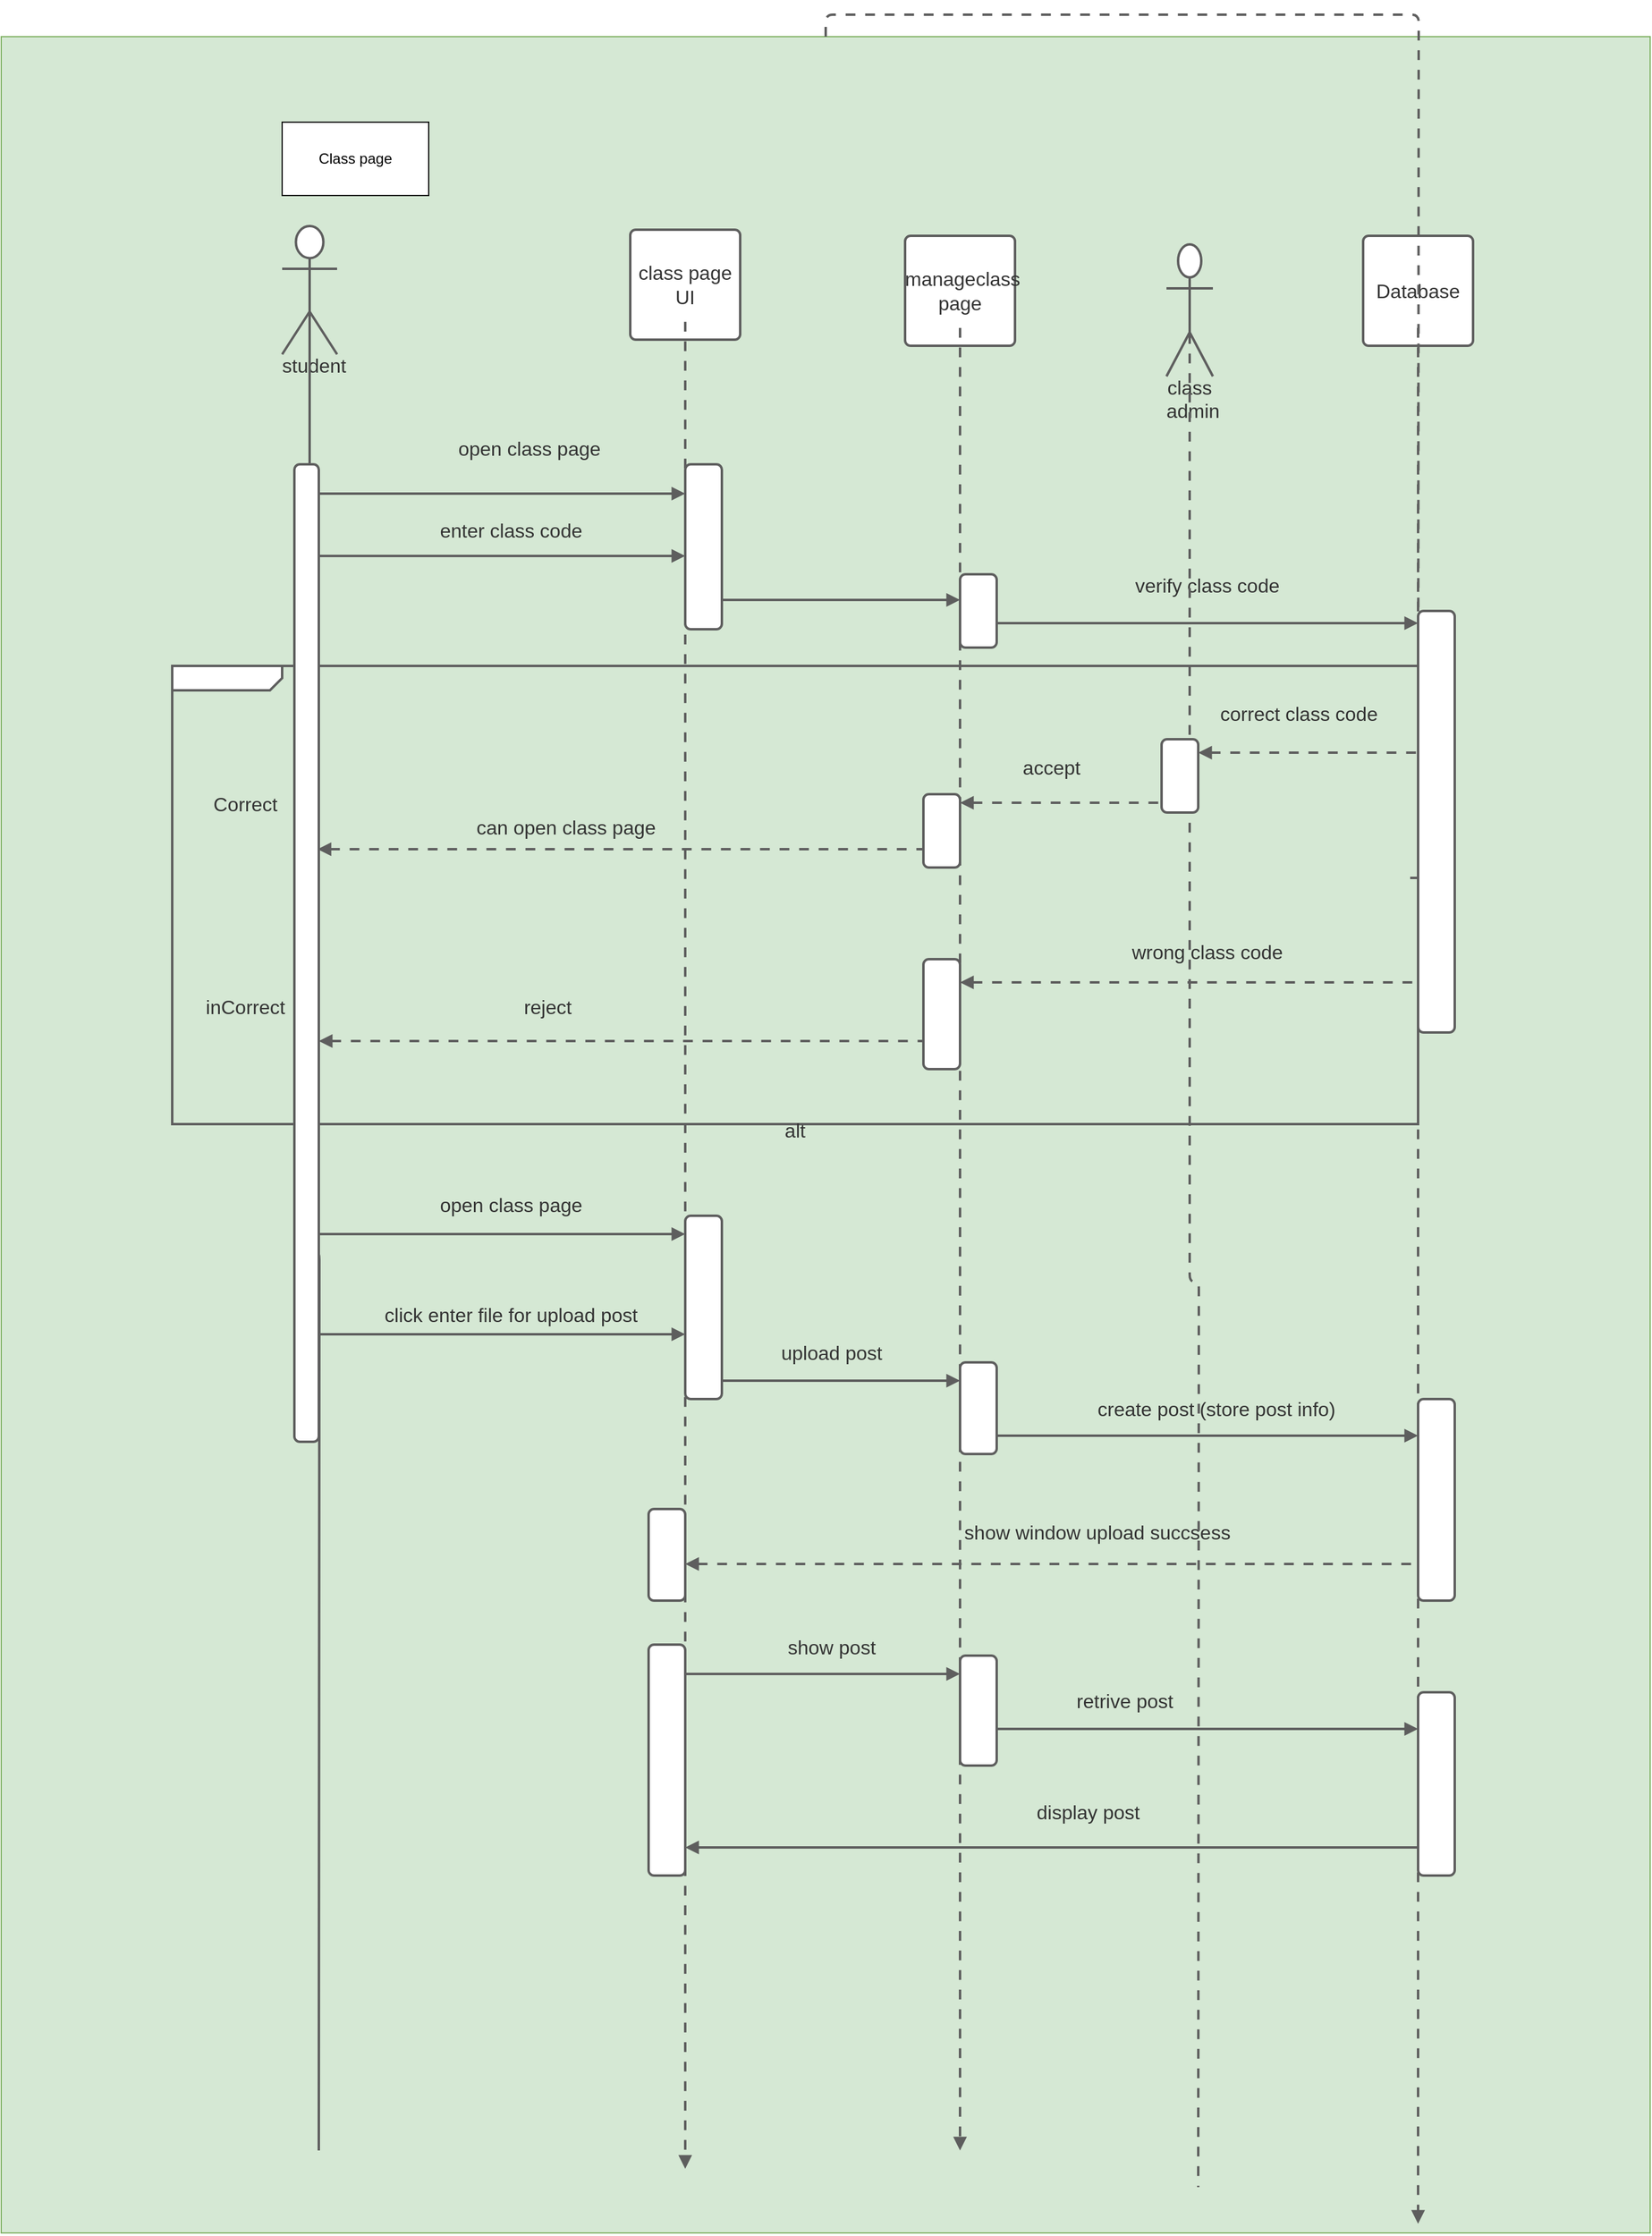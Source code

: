 <mxfile version="14.4.3" type="github">
  <diagram id="NYLi7z8St0ZiXPlUJJ_H" name="Page-1">
    <mxGraphModel dx="1768" dy="1390" grid="1" gridSize="10" guides="1" tooltips="1" connect="1" arrows="1" fold="1" page="1" pageScale="1" pageWidth="827" pageHeight="1169" math="0" shadow="0">
      <root>
        <mxCell id="0" />
        <mxCell id="1" parent="0" />
        <mxCell id="sm9gmHpUWljV3jtlcLCK-64" value="" style="rounded=0;whiteSpace=wrap;html=1;fillColor=#d5e8d4;strokeColor=#82b366;" parent="1" vertex="1">
          <mxGeometry x="910" y="50" width="1350" height="1797.5" as="geometry" />
        </mxCell>
        <UserObject label="student" lucidchartObjectId=".74~vac.ESNs" id="sm9gmHpUWljV3jtlcLCK-1">
          <mxCell style="html=1;overflow=block;blockSpacing=1;whiteSpace=wrap;shape=umlActor;labelPosition=center;verticalLabelPosition=bottom;verticalAlign=top;whiteSpace=nowrap;whiteSpace=wrap;fontSize=16;fontColor=#333333;spacing=0;strokeColor=#5e5e5e;strokeOpacity=100;rounded=1;absoluteArcSize=1;arcSize=9;strokeWidth=2;" parent="1" vertex="1">
            <mxGeometry x="1140" y="205" width="45" height="105" as="geometry" />
          </mxCell>
        </UserObject>
        <UserObject label="" lucidchartObjectId=".74~th0EqRQP" id="sm9gmHpUWljV3jtlcLCK-2">
          <mxCell style="html=1;jettySize=18;whiteSpace=wrap;fontSize=11;strokeColor=#5E5E5E;strokeWidth=2;rounded=1;arcSize=12;edgeStyle=orthogonalEdgeStyle;startArrow=none;;endArrow=none;;exitX=0.5;exitY=0.526;exitPerimeter=0;" parent="1" source="sm9gmHpUWljV3jtlcLCK-1" edge="1">
            <mxGeometry width="100" height="100" relative="1" as="geometry">
              <Array as="points" />
              <mxPoint x="1170" y="1780" as="targetPoint" />
            </mxGeometry>
          </mxCell>
        </UserObject>
        <UserObject label="class page UI" lucidchartObjectId=".74~QhxrPQ.O" id="sm9gmHpUWljV3jtlcLCK-3">
          <mxCell style="html=1;overflow=block;blockSpacing=1;whiteSpace=wrap;whiteSpace=wrap;fontSize=16;fontColor=#333333;spacing=0;strokeColor=#5e5e5e;strokeOpacity=100;rounded=1;absoluteArcSize=1;arcSize=9;strokeWidth=2;" parent="1" vertex="1">
            <mxGeometry x="1425" y="208" width="90" height="90" as="geometry" />
          </mxCell>
        </UserObject>
        <UserObject label="" lucidchartObjectId=".74~EvX1zp1C" id="sm9gmHpUWljV3jtlcLCK-4">
          <mxCell style="html=1;jettySize=18;whiteSpace=wrap;fontSize=11;strokeColor=#5E5E5E;dashed=1;fixDash=1;dashPattern=8 8;strokeWidth=2;rounded=1;arcSize=12;edgeStyle=orthogonalEdgeStyle;startArrow=none;;endArrow=block;endFill=1;;exitX=0.5;exitY=0.838;exitPerimeter=0;" parent="1" source="sm9gmHpUWljV3jtlcLCK-3" edge="1">
            <mxGeometry width="100" height="100" relative="1" as="geometry">
              <Array as="points" />
              <mxPoint x="1470" y="1795" as="targetPoint" />
            </mxGeometry>
          </mxCell>
        </UserObject>
        <UserObject label="" lucidchartObjectId=".74~yBeQC8kC" id="sm9gmHpUWljV3jtlcLCK-5">
          <mxCell style="html=1;jettySize=18;whiteSpace=wrap;fontSize=11;strokeColor=#5E5E5E;strokeWidth=2;rounded=1;arcSize=12;edgeStyle=orthogonalEdgeStyle;startArrow=none;;endArrow=block;endFill=1;;" parent="1" edge="1">
            <mxGeometry width="100" height="100" relative="1" as="geometry">
              <Array as="points" />
              <mxPoint x="1470" y="511" as="sourcePoint" />
              <mxPoint x="1695" y="511" as="targetPoint" />
            </mxGeometry>
          </mxCell>
        </UserObject>
        <UserObject label="enter class code" lucidchartObjectId=".74~p1TFMKdx" id="sm9gmHpUWljV3jtlcLCK-6">
          <mxCell style="html=1;overflow=block;blockSpacing=1;whiteSpace=wrap;;whiteSpace=wrap;fontSize=16;fontColor=#333333;spacing=4;strokeOpacity=0;fillOpacity=0;rounded=1;absoluteArcSize=1;arcSize=9;fillColor=#ffffff;strokeWidth=2;" parent="1" vertex="1">
            <mxGeometry x="1230" y="430" width="195" height="48" as="geometry" />
          </mxCell>
        </UserObject>
        <UserObject label="Database" lucidchartObjectId=".74~L..uaYCH" id="sm9gmHpUWljV3jtlcLCK-7">
          <mxCell style="html=1;overflow=block;blockSpacing=1;whiteSpace=wrap;whiteSpace=wrap;fontSize=16;fontColor=#333333;spacing=0;strokeColor=#5e5e5e;strokeOpacity=100;rounded=1;absoluteArcSize=1;arcSize=9;strokeWidth=2;" parent="1" vertex="1">
            <mxGeometry x="2025" y="213" width="90" height="90" as="geometry" />
          </mxCell>
        </UserObject>
        <UserObject label="" lucidchartObjectId=".74~7pWydCB5" id="sm9gmHpUWljV3jtlcLCK-8">
          <mxCell style="html=1;jettySize=18;whiteSpace=wrap;fontSize=11;strokeColor=#5E5E5E;dashed=1;fixDash=1;dashPattern=8 8;strokeWidth=2;rounded=1;arcSize=12;edgeStyle=orthogonalEdgeStyle;startArrow=none;;endArrow=block;endFill=1;;exitX=0.5;exitY=0.838;exitPerimeter=0;" parent="1" source="sm9gmHpUWljV3jtlcLCK-7" edge="1">
            <mxGeometry width="100" height="100" relative="1" as="geometry">
              <Array as="points" />
              <mxPoint x="2070" y="1840" as="targetPoint" />
            </mxGeometry>
          </mxCell>
        </UserObject>
        <UserObject label="" lucidchartObjectId=".74~OW_uFlLB" id="sm9gmHpUWljV3jtlcLCK-9">
          <mxCell style="html=1;jettySize=18;whiteSpace=wrap;fontSize=11;strokeColor=#5E5E5E;strokeWidth=2;rounded=1;arcSize=12;edgeStyle=orthogonalEdgeStyle;startArrow=none;;endArrow=block;endFill=1;;" parent="1" edge="1">
            <mxGeometry width="100" height="100" relative="1" as="geometry">
              <Array as="points" />
              <mxPoint x="1695" y="530" as="sourcePoint" />
              <mxPoint x="2070" y="530" as="targetPoint" />
            </mxGeometry>
          </mxCell>
        </UserObject>
        <UserObject label="verify class code" lucidchartObjectId=".74~6t4b5pFK" id="sm9gmHpUWljV3jtlcLCK-10">
          <mxCell style="html=1;overflow=block;blockSpacing=1;whiteSpace=wrap;;whiteSpace=wrap;fontSize=16;fontColor=#333333;spacing=4;strokeOpacity=0;fillOpacity=0;rounded=1;absoluteArcSize=1;arcSize=9;fillColor=#ffffff;strokeWidth=2;" parent="1" vertex="1">
            <mxGeometry x="1800" y="475" width="195" height="48" as="geometry" />
          </mxCell>
        </UserObject>
        <UserObject label="manageclass page" lucidchartObjectId=".74~UDlKc5DT" id="sm9gmHpUWljV3jtlcLCK-11">
          <mxCell style="html=1;overflow=block;blockSpacing=1;whiteSpace=wrap;whiteSpace=wrap;fontSize=16;fontColor=#333333;spacing=0;strokeColor=#5e5e5e;strokeOpacity=100;rounded=1;absoluteArcSize=1;arcSize=9;strokeWidth=2;" parent="1" vertex="1">
            <mxGeometry x="1650" y="213" width="90" height="90" as="geometry" />
          </mxCell>
        </UserObject>
        <UserObject label="" lucidchartObjectId=".74~Y4AQLNEE" id="sm9gmHpUWljV3jtlcLCK-12">
          <mxCell style="html=1;jettySize=18;whiteSpace=wrap;fontSize=11;strokeColor=#5E5E5E;dashed=1;fixDash=1;dashPattern=8 8;strokeWidth=2;rounded=1;arcSize=12;edgeStyle=orthogonalEdgeStyle;startArrow=none;;endArrow=block;endFill=1;;exitX=0.5;exitY=0.838;exitPerimeter=0;" parent="1" source="sm9gmHpUWljV3jtlcLCK-11" edge="1">
            <mxGeometry width="100" height="100" relative="1" as="geometry">
              <Array as="points" />
              <mxPoint x="1695" y="1780" as="targetPoint" />
            </mxGeometry>
          </mxCell>
        </UserObject>
        <UserObject label="" lucidchartObjectId=".74~3E8~0D8M" id="sm9gmHpUWljV3jtlcLCK-13">
          <mxCell style="html=1;jettySize=18;whiteSpace=wrap;fontSize=11;strokeColor=#5E5E5E;strokeWidth=2;rounded=1;arcSize=12;edgeStyle=orthogonalEdgeStyle;startArrow=none;;endArrow=block;endFill=1;;" parent="1" edge="1">
            <mxGeometry width="100" height="100" relative="1" as="geometry">
              <Array as="points" />
              <mxPoint x="1170" y="424" as="sourcePoint" />
              <mxPoint x="1470" y="424" as="targetPoint" />
            </mxGeometry>
          </mxCell>
        </UserObject>
        <UserObject label="open class page" lucidchartObjectId=".74~sSfD5huN" id="sm9gmHpUWljV3jtlcLCK-14">
          <mxCell style="html=1;overflow=block;blockSpacing=1;whiteSpace=wrap;;whiteSpace=wrap;fontSize=16;fontColor=#333333;spacing=4;strokeOpacity=0;fillOpacity=0;rounded=1;absoluteArcSize=1;arcSize=9;fillColor=#ffffff;strokeWidth=2;" parent="1" vertex="1">
            <mxGeometry x="1245" y="363" width="195" height="48" as="geometry" />
          </mxCell>
        </UserObject>
        <UserObject label="" lucidchartObjectId=".74~~VkjrfQe" id="sm9gmHpUWljV3jtlcLCK-15">
          <mxCell style="html=1;jettySize=18;whiteSpace=wrap;fontSize=11;strokeColor=#5E5E5E;dashed=1;fixDash=1;dashPattern=8 8;strokeWidth=2;rounded=1;arcSize=12;edgeStyle=orthogonalEdgeStyle;startArrow=block;startFill=1;;endArrow=none;;" parent="1" edge="1">
            <mxGeometry width="100" height="100" relative="1" as="geometry">
              <Array as="points" />
              <mxPoint x="1890" y="636" as="sourcePoint" />
              <mxPoint x="2070" y="636" as="targetPoint" />
            </mxGeometry>
          </mxCell>
        </UserObject>
        <UserObject label="correct class code" lucidchartObjectId=".74~VvVZlMZU" id="sm9gmHpUWljV3jtlcLCK-16">
          <mxCell style="html=1;overflow=block;blockSpacing=1;whiteSpace=wrap;;whiteSpace=wrap;fontSize=16;fontColor=#333333;spacing=4;strokeOpacity=0;fillOpacity=0;rounded=1;absoluteArcSize=1;arcSize=9;fillColor=#ffffff;strokeWidth=2;" parent="1" vertex="1">
            <mxGeometry x="1875" y="580" width="195" height="48" as="geometry" />
          </mxCell>
        </UserObject>
        <UserObject label="" lucidchartObjectId=".74~rsV8pi.f" id="sm9gmHpUWljV3jtlcLCK-17">
          <mxCell style="html=1;jettySize=18;whiteSpace=wrap;fontSize=11;strokeColor=#5E5E5E;dashed=1;fixDash=1;dashPattern=8 8;strokeWidth=2;rounded=1;arcSize=12;edgeStyle=orthogonalEdgeStyle;startArrow=block;startFill=1;;endArrow=none;;" parent="1" edge="1">
            <mxGeometry width="100" height="100" relative="1" as="geometry">
              <Array as="points" />
              <mxPoint x="1169" y="715" as="sourcePoint" />
              <mxPoint x="1695" y="715" as="targetPoint" />
            </mxGeometry>
          </mxCell>
        </UserObject>
        <UserObject label="can open class page" lucidchartObjectId=".74~ObfgpWDN" id="sm9gmHpUWljV3jtlcLCK-18">
          <mxCell style="html=1;overflow=block;blockSpacing=1;whiteSpace=wrap;;whiteSpace=wrap;fontSize=16;fontColor=#333333;spacing=4;strokeOpacity=0;fillOpacity=0;rounded=1;absoluteArcSize=1;arcSize=9;fillColor=#ffffff;strokeWidth=2;" parent="1" vertex="1">
            <mxGeometry x="1275" y="673" width="195" height="48" as="geometry" />
          </mxCell>
        </UserObject>
        <UserObject label="" lucidchartObjectId=".74~xbtkb7Dn" id="sm9gmHpUWljV3jtlcLCK-19">
          <mxCell style="html=1;jettySize=18;whiteSpace=wrap;fontSize=11;strokeColor=#5E5E5E;dashed=1;fixDash=1;dashPattern=8 8;strokeWidth=2;rounded=1;arcSize=12;edgeStyle=orthogonalEdgeStyle;startArrow=block;startFill=1;;endArrow=none;;" parent="1" edge="1">
            <mxGeometry width="100" height="100" relative="1" as="geometry">
              <Array as="points" />
              <mxPoint x="1695" y="824" as="sourcePoint" />
              <mxPoint x="2070" y="824" as="targetPoint" />
            </mxGeometry>
          </mxCell>
        </UserObject>
        <UserObject label="wrong class code" lucidchartObjectId=".74~_D6dR3IE" id="sm9gmHpUWljV3jtlcLCK-20">
          <mxCell style="html=1;overflow=block;blockSpacing=1;whiteSpace=wrap;;whiteSpace=wrap;fontSize=16;fontColor=#333333;spacing=4;strokeOpacity=0;fillOpacity=0;rounded=1;absoluteArcSize=1;arcSize=9;fillColor=#ffffff;strokeWidth=2;" parent="1" vertex="1">
            <mxGeometry x="1800" y="775" width="195" height="48" as="geometry" />
          </mxCell>
        </UserObject>
        <UserObject label="" lucidchartObjectId=".74~zE.izZJj" id="sm9gmHpUWljV3jtlcLCK-21">
          <mxCell style="html=1;jettySize=18;whiteSpace=wrap;fontSize=11;strokeColor=#5E5E5E;dashed=1;fixDash=1;dashPattern=8 8;strokeWidth=2;rounded=1;arcSize=12;edgeStyle=orthogonalEdgeStyle;startArrow=block;startFill=1;;endArrow=none;;" parent="1" edge="1">
            <mxGeometry width="100" height="100" relative="1" as="geometry">
              <Array as="points" />
              <mxPoint x="1170" y="872" as="sourcePoint" />
              <mxPoint x="1695" y="872" as="targetPoint" />
            </mxGeometry>
          </mxCell>
        </UserObject>
        <UserObject label="reject " lucidchartObjectId=".74~xJkNI7g_" id="sm9gmHpUWljV3jtlcLCK-22">
          <mxCell style="html=1;overflow=block;blockSpacing=1;whiteSpace=wrap;;whiteSpace=wrap;fontSize=16;fontColor=#333333;spacing=4;strokeOpacity=0;fillOpacity=0;rounded=1;absoluteArcSize=1;arcSize=9;fillColor=#ffffff;strokeWidth=2;" parent="1" vertex="1">
            <mxGeometry x="1260" y="820" width="195" height="48" as="geometry" />
          </mxCell>
        </UserObject>
        <UserObject label="" lucidchartObjectId=".74~zTKq35je" id="sm9gmHpUWljV3jtlcLCK-23">
          <mxCell style="html=1;overflow=block;blockSpacing=1;whiteSpace=wrap;shape=mxgraph.sysml.package2;xSize=90;overflow=fill;whiteSpace=wrap;fontSize=11;spacing=0;strokeColor=#5e5e5e;strokeOpacity=100;rounded=1;absoluteArcSize=1;arcSize=9;strokeWidth=2;" parent="1" vertex="1">
            <mxGeometry x="1050" y="565" width="1020" height="375" as="geometry" />
          </mxCell>
        </UserObject>
        <mxCell id="sm9gmHpUWljV3jtlcLCK-24" value="alt " style="strokeColor=none;fillColor=none;whiteSpace=wrap;fontSize=16;fontColor=#333333;" parent="sm9gmHpUWljV3jtlcLCK-23" vertex="1">
          <mxGeometry y="375" width="1020" height="10" as="geometry" />
        </mxCell>
        <UserObject label="" lucidchartObjectId=".74~08cyhx1B" id="sm9gmHpUWljV3jtlcLCK-25">
          <mxCell style="html=1;jettySize=18;whiteSpace=wrap;fontSize=11;strokeColor=#5E5E5E;dashed=1;fixDash=1;dashPattern=8 8;strokeWidth=2;rounded=1;arcSize=12;edgeStyle=orthogonalEdgeStyle;startArrow=none;;endArrow=ERone;endSize=10;;" parent="1" source="sm9gmHpUWljV3jtlcLCK-64" edge="1">
            <mxGeometry width="100" height="100" relative="1" as="geometry">
              <Array as="points" />
              <mxPoint x="1050" y="745" as="sourcePoint" />
              <mxPoint x="2070" y="745" as="targetPoint" />
            </mxGeometry>
          </mxCell>
        </UserObject>
        <UserObject label="Correct" lucidchartObjectId=".74~LpWCvS8d" id="sm9gmHpUWljV3jtlcLCK-26">
          <mxCell style="html=1;overflow=block;blockSpacing=1;whiteSpace=wrap;;whiteSpace=wrap;fontSize=16;fontColor=#333333;spacing=4;strokeOpacity=0;fillOpacity=0;rounded=1;absoluteArcSize=1;arcSize=9;fillColor=#ffffff;strokeWidth=2;" parent="1" vertex="1">
            <mxGeometry x="1020" y="655" width="180" height="45" as="geometry" />
          </mxCell>
        </UserObject>
        <UserObject label="inCorrect" lucidchartObjectId=".74~NLxJEd_A" id="sm9gmHpUWljV3jtlcLCK-27">
          <mxCell style="html=1;overflow=block;blockSpacing=1;whiteSpace=wrap;;whiteSpace=wrap;fontSize=16;fontColor=#333333;spacing=4;strokeOpacity=0;fillOpacity=0;rounded=1;absoluteArcSize=1;arcSize=9;fillColor=#ffffff;strokeWidth=2;" parent="1" vertex="1">
            <mxGeometry x="1020" y="821" width="180" height="45" as="geometry" />
          </mxCell>
        </UserObject>
        <UserObject label="" lucidchartObjectId="N.4~n039Huw-" id="sm9gmHpUWljV3jtlcLCK-28">
          <mxCell style="html=1;jettySize=18;whiteSpace=wrap;fontSize=11;strokeColor=#5E5E5E;strokeWidth=2;rounded=1;arcSize=12;edgeStyle=orthogonalEdgeStyle;startArrow=none;;endArrow=block;endFill=1;;" parent="1" edge="1">
            <mxGeometry width="100" height="100" relative="1" as="geometry">
              <Array as="points" />
              <mxPoint x="1170" y="1030" as="sourcePoint" />
              <mxPoint x="1470" y="1030" as="targetPoint" />
            </mxGeometry>
          </mxCell>
        </UserObject>
        <UserObject label="open class page" lucidchartObjectId="V.4~JgI.nWXm" id="sm9gmHpUWljV3jtlcLCK-29">
          <mxCell style="html=1;overflow=block;blockSpacing=1;whiteSpace=wrap;;whiteSpace=wrap;fontSize=16;fontColor=#333333;spacing=4;strokeOpacity=0;fillOpacity=0;rounded=1;absoluteArcSize=1;arcSize=9;fillColor=#ffffff;strokeWidth=2;" parent="1" vertex="1">
            <mxGeometry x="1230" y="982" width="195" height="48" as="geometry" />
          </mxCell>
        </UserObject>
        <UserObject label="" lucidchartObjectId="c~4~Gtxnce_p" id="sm9gmHpUWljV3jtlcLCK-30">
          <mxCell style="html=1;jettySize=18;whiteSpace=wrap;fontSize=11;strokeColor=#5E5E5E;strokeWidth=2;rounded=1;arcSize=12;edgeStyle=orthogonalEdgeStyle;startArrow=none;;endArrow=block;endFill=1;;" parent="1" edge="1">
            <mxGeometry width="100" height="100" relative="1" as="geometry">
              <Array as="points" />
              <mxPoint x="1470" y="1150" as="sourcePoint" />
              <mxPoint x="1695" y="1150" as="targetPoint" />
            </mxGeometry>
          </mxCell>
        </UserObject>
        <UserObject label="upload post" lucidchartObjectId="n~4~o-2KRxrc" id="sm9gmHpUWljV3jtlcLCK-31">
          <mxCell style="html=1;overflow=block;blockSpacing=1;whiteSpace=wrap;;whiteSpace=wrap;fontSize=16;fontColor=#333333;spacing=4;strokeOpacity=0;fillOpacity=0;rounded=1;absoluteArcSize=1;arcSize=9;fillColor=#ffffff;strokeWidth=2;" parent="1" vertex="1">
            <mxGeometry x="1500" y="1104" width="180" height="45" as="geometry" />
          </mxCell>
        </UserObject>
        <UserObject label="" lucidchartObjectId="K~4~2B3-aNM3" id="sm9gmHpUWljV3jtlcLCK-32">
          <mxCell style="html=1;jettySize=18;whiteSpace=wrap;fontSize=11;strokeColor=#5E5E5E;strokeWidth=2;rounded=1;arcSize=12;edgeStyle=orthogonalEdgeStyle;startArrow=none;;endArrow=block;endFill=1;;" parent="1" edge="1">
            <mxGeometry width="100" height="100" relative="1" as="geometry">
              <Array as="points" />
              <mxPoint x="1695" y="1195" as="sourcePoint" />
              <mxPoint x="2070" y="1195" as="targetPoint" />
            </mxGeometry>
          </mxCell>
        </UserObject>
        <UserObject label="create post (store post info)" lucidchartObjectId="li8~yqchf31K" id="sm9gmHpUWljV3jtlcLCK-33">
          <mxCell style="html=1;overflow=block;blockSpacing=1;whiteSpace=wrap;;whiteSpace=wrap;fontSize=16;fontColor=#333333;spacing=4;strokeOpacity=0;fillOpacity=0;rounded=1;absoluteArcSize=1;arcSize=9;fillColor=#ffffff;strokeWidth=2;" parent="1" vertex="1">
            <mxGeometry x="1785" y="1149" width="240" height="48" as="geometry" />
          </mxCell>
        </UserObject>
        <UserObject label="" lucidchartObjectId="0i8~EcV7BocX" id="sm9gmHpUWljV3jtlcLCK-34">
          <mxCell style="html=1;jettySize=18;whiteSpace=wrap;fontSize=11;strokeColor=#5E5E5E;dashed=1;fixDash=1;dashPattern=8 8;strokeWidth=2;rounded=1;arcSize=12;edgeStyle=orthogonalEdgeStyle;startArrow=block;startFill=1;;endArrow=none;;" parent="1" edge="1">
            <mxGeometry width="100" height="100" relative="1" as="geometry">
              <Array as="points" />
              <mxPoint x="1470" y="1300" as="sourcePoint" />
              <mxPoint x="2070" y="1300" as="targetPoint" />
            </mxGeometry>
          </mxCell>
        </UserObject>
        <UserObject label="show window upload succsess" lucidchartObjectId="oj8~lB2UOdJb" id="sm9gmHpUWljV3jtlcLCK-35">
          <mxCell style="html=1;overflow=block;blockSpacing=1;whiteSpace=wrap;;whiteSpace=wrap;fontSize=16;fontColor=#333333;spacing=4;strokeOpacity=0;fillOpacity=0;rounded=1;absoluteArcSize=1;arcSize=9;fillColor=#ffffff;strokeWidth=2;" parent="1" vertex="1">
            <mxGeometry x="1680" y="1250" width="255" height="48" as="geometry" />
          </mxCell>
        </UserObject>
        <UserObject label="class admin" lucidchartObjectId="Kv8~3FuXbIqL" id="sm9gmHpUWljV3jtlcLCK-36">
          <mxCell style="html=1;overflow=block;blockSpacing=1;whiteSpace=wrap;shape=umlActor;labelPosition=center;verticalLabelPosition=bottom;verticalAlign=top;whiteSpace=nowrap;whiteSpace=wrap;fontSize=16;fontColor=#333333;spacing=0;strokeColor=#5e5e5e;strokeOpacity=100;rounded=1;absoluteArcSize=1;arcSize=9;strokeWidth=2;" parent="1" vertex="1">
            <mxGeometry x="1864" y="220" width="38" height="108" as="geometry" />
          </mxCell>
        </UserObject>
        <UserObject label="" lucidchartObjectId="7v8~Tkc9_D.z" id="sm9gmHpUWljV3jtlcLCK-37">
          <mxCell style="html=1;jettySize=18;whiteSpace=wrap;fontSize=11;strokeColor=#5E5E5E;dashed=1;fixDash=1;dashPattern=8 8;strokeWidth=2;rounded=1;arcSize=12;edgeStyle=orthogonalEdgeStyle;startArrow=none;;endArrow=none;;exitX=0.5;exitY=0.531;exitPerimeter=0;" parent="1" source="sm9gmHpUWljV3jtlcLCK-36" edge="1">
            <mxGeometry width="100" height="100" relative="1" as="geometry">
              <Array as="points" />
              <mxPoint x="1890" y="1810" as="targetPoint" />
            </mxGeometry>
          </mxCell>
        </UserObject>
        <UserObject label="" lucidchartObjectId="Fx8~ht9wrE-i" id="sm9gmHpUWljV3jtlcLCK-38">
          <mxCell style="html=1;jettySize=18;whiteSpace=wrap;fontSize=11;strokeColor=#5E5E5E;dashed=1;fixDash=1;dashPattern=8 8;strokeWidth=2;rounded=1;arcSize=12;edgeStyle=orthogonalEdgeStyle;startArrow=block;startFill=1;;endArrow=none;;" parent="1" edge="1">
            <mxGeometry width="100" height="100" relative="1" as="geometry">
              <Array as="points" />
              <mxPoint x="1695" y="677" as="sourcePoint" />
              <mxPoint x="1890" y="677" as="targetPoint" />
            </mxGeometry>
          </mxCell>
        </UserObject>
        <UserObject label="accept" lucidchartObjectId="Sy8~9O~ik_y-" id="sm9gmHpUWljV3jtlcLCK-39">
          <mxCell style="html=1;overflow=block;blockSpacing=1;whiteSpace=wrap;;whiteSpace=wrap;fontSize=16;fontColor=#333333;spacing=4;strokeOpacity=0;fillOpacity=0;rounded=1;absoluteArcSize=1;arcSize=9;fillColor=#ffffff;strokeWidth=2;" parent="1" vertex="1">
            <mxGeometry x="1680" y="625" width="180" height="45" as="geometry" />
          </mxCell>
        </UserObject>
        <UserObject label="" lucidchartObjectId="gA8~lucetogo" id="sm9gmHpUWljV3jtlcLCK-40">
          <mxCell style="html=1;jettySize=18;whiteSpace=wrap;fontSize=11;strokeColor=#5E5E5E;strokeWidth=2;rounded=1;arcSize=12;edgeStyle=orthogonalEdgeStyle;startArrow=none;;endArrow=block;endFill=1;;" parent="1" edge="1">
            <mxGeometry width="100" height="100" relative="1" as="geometry">
              <Array as="points" />
              <mxPoint x="1170" y="1112" as="sourcePoint" />
              <mxPoint x="1470" y="1112" as="targetPoint" />
            </mxGeometry>
          </mxCell>
        </UserObject>
        <UserObject label="click enter file for upload post" lucidchartObjectId="rA8~I1JdIvxf" id="sm9gmHpUWljV3jtlcLCK-41">
          <mxCell style="html=1;overflow=block;blockSpacing=1;whiteSpace=wrap;;whiteSpace=wrap;fontSize=16;fontColor=#333333;spacing=4;strokeOpacity=0;fillOpacity=0;rounded=1;absoluteArcSize=1;arcSize=9;fillColor=#ffffff;strokeWidth=2;" parent="1" vertex="1">
            <mxGeometry x="1215" y="1072" width="225" height="48" as="geometry" />
          </mxCell>
        </UserObject>
        <UserObject label="" lucidchartObjectId="9C8~SBThiytK" id="sm9gmHpUWljV3jtlcLCK-42">
          <mxCell style="html=1;jettySize=18;whiteSpace=wrap;fontSize=11;strokeColor=#5E5E5E;strokeWidth=2;rounded=1;arcSize=12;edgeStyle=orthogonalEdgeStyle;startArrow=none;;endArrow=block;endFill=1;;" parent="1" edge="1">
            <mxGeometry width="100" height="100" relative="1" as="geometry">
              <Array as="points" />
              <mxPoint x="1170" y="475" as="sourcePoint" />
              <mxPoint x="1470" y="475" as="targetPoint" />
            </mxGeometry>
          </mxCell>
        </UserObject>
        <UserObject label="" lucidchartObjectId="WG8~w7~1Ud03" id="sm9gmHpUWljV3jtlcLCK-43">
          <mxCell style="html=1;jettySize=18;whiteSpace=wrap;fontSize=11;strokeColor=#5E5E5E;strokeWidth=2;rounded=1;arcSize=12;edgeStyle=orthogonalEdgeStyle;startArrow=none;;endArrow=block;endFill=1;;" parent="1" edge="1">
            <mxGeometry width="100" height="100" relative="1" as="geometry">
              <Array as="points" />
              <mxPoint x="1470" y="1390" as="sourcePoint" />
              <mxPoint x="1695" y="1390" as="targetPoint" />
            </mxGeometry>
          </mxCell>
        </UserObject>
        <UserObject label="show post" lucidchartObjectId="iH8~Lu70Zi1f" id="sm9gmHpUWljV3jtlcLCK-44">
          <mxCell style="html=1;overflow=block;blockSpacing=1;whiteSpace=wrap;;whiteSpace=wrap;fontSize=16;fontColor=#333333;spacing=4;strokeOpacity=0;fillOpacity=0;rounded=1;absoluteArcSize=1;arcSize=9;fillColor=#ffffff;strokeWidth=2;" parent="1" vertex="1">
            <mxGeometry x="1500" y="1345" width="180" height="45" as="geometry" />
          </mxCell>
        </UserObject>
        <UserObject label="" lucidchartObjectId="BH8~o3bC4CrP" id="sm9gmHpUWljV3jtlcLCK-45">
          <mxCell style="html=1;jettySize=18;whiteSpace=wrap;fontSize=11;strokeColor=#5E5E5E;strokeWidth=2;rounded=1;arcSize=12;edgeStyle=orthogonalEdgeStyle;startArrow=none;;endArrow=block;endFill=1;;" parent="1" edge="1">
            <mxGeometry width="100" height="100" relative="1" as="geometry">
              <Array as="points" />
              <mxPoint x="1695" y="1435" as="sourcePoint" />
              <mxPoint x="2070" y="1435" as="targetPoint" />
            </mxGeometry>
          </mxCell>
        </UserObject>
        <UserObject label="retrive post" lucidchartObjectId="KH8~2aPluyDs" id="sm9gmHpUWljV3jtlcLCK-46">
          <mxCell style="html=1;overflow=block;blockSpacing=1;whiteSpace=wrap;;whiteSpace=wrap;fontSize=16;fontColor=#333333;spacing=4;strokeOpacity=0;fillOpacity=0;rounded=1;absoluteArcSize=1;arcSize=9;fillColor=#ffffff;strokeWidth=2;" parent="1" vertex="1">
            <mxGeometry x="1740" y="1389" width="180" height="45" as="geometry" />
          </mxCell>
        </UserObject>
        <UserObject label="" lucidchartObjectId="6H8~-VJZpOIi" id="sm9gmHpUWljV3jtlcLCK-47">
          <mxCell style="html=1;jettySize=18;whiteSpace=wrap;fontSize=11;strokeColor=#5E5E5E;strokeWidth=2;rounded=1;arcSize=12;edgeStyle=orthogonalEdgeStyle;startArrow=block;startFill=1;;endArrow=none;;" parent="1" edge="1">
            <mxGeometry width="100" height="100" relative="1" as="geometry">
              <Array as="points" />
              <mxPoint x="1470" y="1532" as="sourcePoint" />
              <mxPoint x="2070" y="1532" as="targetPoint" />
            </mxGeometry>
          </mxCell>
        </UserObject>
        <UserObject label="display  post" lucidchartObjectId="iI8~_R8fSLNI" id="sm9gmHpUWljV3jtlcLCK-48">
          <mxCell style="html=1;overflow=block;blockSpacing=1;whiteSpace=wrap;;whiteSpace=wrap;fontSize=16;fontColor=#333333;spacing=4;strokeOpacity=0;fillOpacity=0;rounded=1;absoluteArcSize=1;arcSize=9;fillColor=#ffffff;strokeWidth=2;" parent="1" vertex="1">
            <mxGeometry x="1710" y="1480" width="180" height="45" as="geometry" />
          </mxCell>
        </UserObject>
        <UserObject label="" lucidchartObjectId="7I8~Zuz3MVnj" id="sm9gmHpUWljV3jtlcLCK-49">
          <mxCell style="html=1;overflow=block;blockSpacing=1;whiteSpace=wrap;;whiteSpace=wrap;fontSize=11;spacing=0;strokeColor=#5e5e5e;strokeOpacity=100;rounded=1;absoluteArcSize=1;arcSize=9;strokeWidth=2;" parent="1" vertex="1">
            <mxGeometry x="1470" y="400" width="30" height="135" as="geometry" />
          </mxCell>
        </UserObject>
        <UserObject label="" lucidchartObjectId="AJ8~2ZpW8s6C" id="sm9gmHpUWljV3jtlcLCK-50">
          <mxCell style="html=1;overflow=block;blockSpacing=1;whiteSpace=wrap;;whiteSpace=wrap;fontSize=11;spacing=0;strokeColor=#5e5e5e;strokeOpacity=100;rounded=1;absoluteArcSize=1;arcSize=9;strokeWidth=2;" parent="1" vertex="1">
            <mxGeometry x="1695" y="490" width="30" height="60" as="geometry" />
          </mxCell>
        </UserObject>
        <UserObject label="" lucidchartObjectId="YJ8~WhVkiuV." id="sm9gmHpUWljV3jtlcLCK-51">
          <mxCell style="html=1;overflow=block;blockSpacing=1;whiteSpace=wrap;;whiteSpace=wrap;fontSize=11;spacing=0;strokeColor=#5e5e5e;strokeOpacity=100;rounded=1;absoluteArcSize=1;arcSize=9;strokeWidth=2;" parent="1" vertex="1">
            <mxGeometry x="2070" y="520" width="30" height="345" as="geometry" />
          </mxCell>
        </UserObject>
        <UserObject label="" lucidchartObjectId="cK8~ffhJlHhh" id="sm9gmHpUWljV3jtlcLCK-52">
          <mxCell style="html=1;overflow=block;blockSpacing=1;whiteSpace=wrap;;whiteSpace=wrap;fontSize=11;spacing=0;strokeColor=#5e5e5e;strokeOpacity=100;rounded=1;absoluteArcSize=1;arcSize=9;strokeWidth=2;" parent="1" vertex="1">
            <mxGeometry x="1860" y="625" width="30" height="60" as="geometry" />
          </mxCell>
        </UserObject>
        <UserObject label="" lucidchartObjectId="kK8~PO-Bswyc" id="sm9gmHpUWljV3jtlcLCK-53">
          <mxCell style="html=1;overflow=block;blockSpacing=1;whiteSpace=wrap;;whiteSpace=wrap;fontSize=11;spacing=0;strokeColor=#5e5e5e;strokeOpacity=100;rounded=1;absoluteArcSize=1;arcSize=9;strokeWidth=2;" parent="1" vertex="1">
            <mxGeometry x="1665" y="670" width="30" height="60" as="geometry" />
          </mxCell>
        </UserObject>
        <UserObject label="" lucidchartObjectId="wK8~HPoNDJQ~" id="sm9gmHpUWljV3jtlcLCK-54">
          <mxCell style="html=1;overflow=block;blockSpacing=1;whiteSpace=wrap;;whiteSpace=wrap;fontSize=11;spacing=0;strokeColor=#5e5e5e;strokeOpacity=100;rounded=1;absoluteArcSize=1;arcSize=9;strokeWidth=2;" parent="1" vertex="1">
            <mxGeometry x="1665" y="805" width="30" height="90" as="geometry" />
          </mxCell>
        </UserObject>
        <UserObject label="" lucidchartObjectId="QK8~S~bnT_.4" id="sm9gmHpUWljV3jtlcLCK-55">
          <mxCell style="html=1;overflow=block;blockSpacing=1;whiteSpace=wrap;;whiteSpace=wrap;fontSize=11;spacing=0;strokeColor=#5e5e5e;strokeOpacity=100;rounded=1;absoluteArcSize=1;arcSize=9;strokeWidth=2;" parent="1" vertex="1">
            <mxGeometry x="1470" y="1015" width="30" height="150" as="geometry" />
          </mxCell>
        </UserObject>
        <UserObject label="" lucidchartObjectId="5K8~X9YfBLRo" id="sm9gmHpUWljV3jtlcLCK-56">
          <mxCell style="html=1;overflow=block;blockSpacing=1;whiteSpace=wrap;;whiteSpace=wrap;fontSize=11;spacing=0;strokeColor=#5e5e5e;strokeOpacity=100;rounded=1;absoluteArcSize=1;arcSize=9;strokeWidth=2;" parent="1" vertex="1">
            <mxGeometry x="1695" y="1135" width="30" height="75" as="geometry" />
          </mxCell>
        </UserObject>
        <UserObject label="" lucidchartObjectId="gL8~Rr3wmWb0" id="sm9gmHpUWljV3jtlcLCK-57">
          <mxCell style="html=1;overflow=block;blockSpacing=1;whiteSpace=wrap;;whiteSpace=wrap;fontSize=11;spacing=0;strokeColor=#5e5e5e;strokeOpacity=100;rounded=1;absoluteArcSize=1;arcSize=9;strokeWidth=2;" parent="1" vertex="1">
            <mxGeometry x="2070" y="1165" width="30" height="165" as="geometry" />
          </mxCell>
        </UserObject>
        <UserObject label="" lucidchartObjectId="qL8~FiK9Jp_Z" id="sm9gmHpUWljV3jtlcLCK-58">
          <mxCell style="html=1;overflow=block;blockSpacing=1;whiteSpace=wrap;;whiteSpace=wrap;fontSize=11;spacing=0;strokeColor=#5e5e5e;strokeOpacity=100;rounded=1;absoluteArcSize=1;arcSize=9;strokeWidth=2;" parent="1" vertex="1">
            <mxGeometry x="1440" y="1255" width="30" height="75" as="geometry" />
          </mxCell>
        </UserObject>
        <UserObject label="" lucidchartObjectId="qN8~4UdV03wC" id="sm9gmHpUWljV3jtlcLCK-59">
          <mxCell style="html=1;overflow=block;blockSpacing=1;whiteSpace=wrap;;whiteSpace=wrap;fontSize=11;spacing=0;strokeColor=#5e5e5e;strokeOpacity=100;rounded=1;absoluteArcSize=1;arcSize=9;strokeWidth=2;" parent="1" vertex="1">
            <mxGeometry x="1440" y="1366" width="30" height="189" as="geometry" />
          </mxCell>
        </UserObject>
        <UserObject label="" lucidchartObjectId="wN8~yyGFv.fN" id="sm9gmHpUWljV3jtlcLCK-60">
          <mxCell style="html=1;overflow=block;blockSpacing=1;whiteSpace=wrap;;whiteSpace=wrap;fontSize=11;spacing=0;strokeColor=#5e5e5e;strokeOpacity=100;rounded=1;absoluteArcSize=1;arcSize=9;strokeWidth=2;" parent="1" vertex="1">
            <mxGeometry x="1695" y="1375" width="30" height="90" as="geometry" />
          </mxCell>
        </UserObject>
        <UserObject label="" lucidchartObjectId="AN8~Ud3YAhZb" id="sm9gmHpUWljV3jtlcLCK-61">
          <mxCell style="html=1;overflow=block;blockSpacing=1;whiteSpace=wrap;;whiteSpace=wrap;fontSize=11;spacing=0;strokeColor=#5e5e5e;strokeOpacity=100;rounded=1;absoluteArcSize=1;arcSize=9;strokeWidth=2;" parent="1" vertex="1">
            <mxGeometry x="2070" y="1405" width="30" height="150" as="geometry" />
          </mxCell>
        </UserObject>
        <mxCell id="sm9gmHpUWljV3jtlcLCK-62" value="" style="rounded=0;whiteSpace=wrap;html=1;" parent="1" vertex="1">
          <mxGeometry x="1140" y="120" width="120" height="60" as="geometry" />
        </mxCell>
        <mxCell id="sm9gmHpUWljV3jtlcLCK-63" value="Class page" style="text;html=1;strokeColor=none;fillColor=none;align=center;verticalAlign=middle;whiteSpace=wrap;rounded=0;" parent="1" vertex="1">
          <mxGeometry x="1160" y="140" width="80" height="20" as="geometry" />
        </mxCell>
        <UserObject label="" lucidchartObjectId="YJ8~WhVkiuV." id="2GtQY8oMdf-i8PfaaE3N-1">
          <mxCell style="html=1;overflow=block;blockSpacing=1;whiteSpace=wrap;;whiteSpace=wrap;fontSize=11;spacing=0;strokeColor=#5e5e5e;strokeOpacity=100;rounded=1;absoluteArcSize=1;arcSize=9;strokeWidth=2;" vertex="1" parent="1">
            <mxGeometry x="1150" y="400" width="20" height="800" as="geometry" />
          </mxCell>
        </UserObject>
      </root>
    </mxGraphModel>
  </diagram>
</mxfile>
